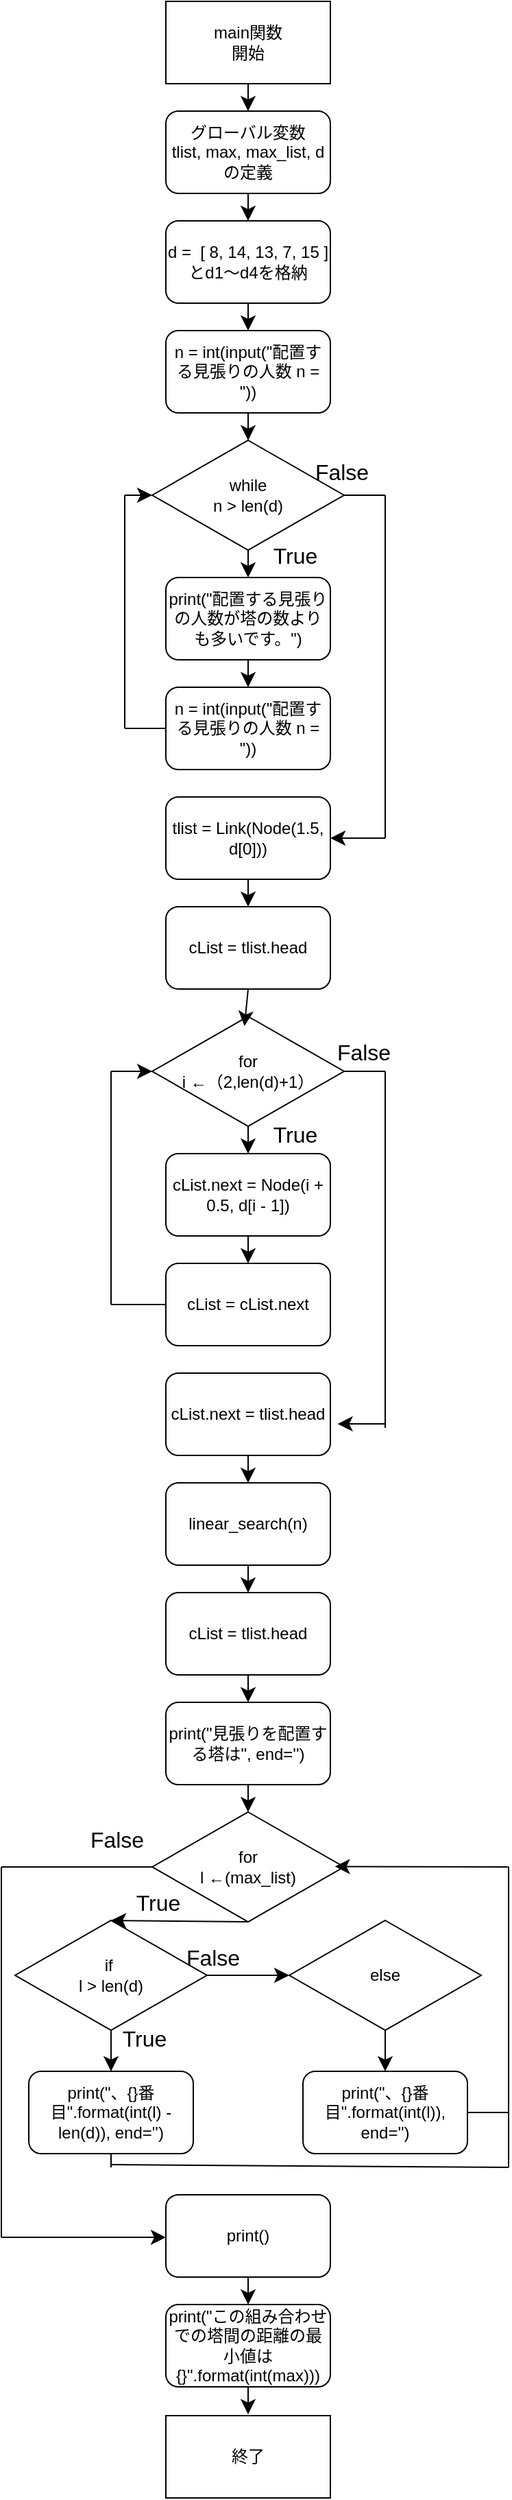 <mxfile version="24.6.4" type="onedrive">
  <diagram name="ページ1" id="p3HRW7rf35hBLl9yhcQH">
    <mxGraphModel grid="1" page="0" gridSize="10" guides="1" tooltips="1" connect="1" arrows="1" fold="1" pageScale="1" pageWidth="827" pageHeight="1169" math="0" shadow="0">
      <root>
        <mxCell id="0" />
        <mxCell id="1" parent="0" />
        <mxCell id="Tc1Rr0OGSDb_27aUzYYS-11" style="edgeStyle=none;curved=1;rounded=0;orthogonalLoop=1;jettySize=auto;html=1;exitX=0.5;exitY=1;exitDx=0;exitDy=0;fontSize=12;startSize=8;endSize=8;" edge="1" parent="1" source="Tc1Rr0OGSDb_27aUzYYS-1" target="Tc1Rr0OGSDb_27aUzYYS-2">
          <mxGeometry relative="1" as="geometry" />
        </mxCell>
        <mxCell id="Tc1Rr0OGSDb_27aUzYYS-1" value="main関数&lt;div&gt;開始&lt;/div&gt;" style="rounded=0;whiteSpace=wrap;html=1;" vertex="1" parent="1">
          <mxGeometry x="40" y="-120" width="120" height="60" as="geometry" />
        </mxCell>
        <mxCell id="Tc1Rr0OGSDb_27aUzYYS-12" style="edgeStyle=none;curved=1;rounded=0;orthogonalLoop=1;jettySize=auto;html=1;exitX=0.5;exitY=1;exitDx=0;exitDy=0;fontSize=12;startSize=8;endSize=8;" edge="1" parent="1" source="Tc1Rr0OGSDb_27aUzYYS-2" target="Tc1Rr0OGSDb_27aUzYYS-3">
          <mxGeometry relative="1" as="geometry" />
        </mxCell>
        <mxCell id="Tc1Rr0OGSDb_27aUzYYS-2" value="グローバル変数&lt;div&gt;tlist, max, max_list, d&lt;br&gt;&lt;/div&gt;&lt;div&gt;の定義&lt;/div&gt;" style="rounded=1;whiteSpace=wrap;html=1;" vertex="1" parent="1">
          <mxGeometry x="40" y="-40" width="120" height="60" as="geometry" />
        </mxCell>
        <mxCell id="Tc1Rr0OGSDb_27aUzYYS-13" style="edgeStyle=none;curved=1;rounded=0;orthogonalLoop=1;jettySize=auto;html=1;exitX=0.5;exitY=1;exitDx=0;exitDy=0;fontSize=12;startSize=8;endSize=8;" edge="1" parent="1" source="Tc1Rr0OGSDb_27aUzYYS-3" target="Tc1Rr0OGSDb_27aUzYYS-4">
          <mxGeometry relative="1" as="geometry" />
        </mxCell>
        <mxCell id="Tc1Rr0OGSDb_27aUzYYS-3" value="d =&amp;nbsp; [ 8, 14, 13, 7, 15 ]&lt;div&gt;とd1～d4を格納&lt;/div&gt;" style="rounded=1;whiteSpace=wrap;html=1;" vertex="1" parent="1">
          <mxGeometry x="40" y="40" width="120" height="60" as="geometry" />
        </mxCell>
        <mxCell id="Tc1Rr0OGSDb_27aUzYYS-14" style="edgeStyle=none;curved=1;rounded=0;orthogonalLoop=1;jettySize=auto;html=1;exitX=0.5;exitY=1;exitDx=0;exitDy=0;entryX=0.5;entryY=0;entryDx=0;entryDy=0;fontSize=12;startSize=8;endSize=8;" edge="1" parent="1" source="Tc1Rr0OGSDb_27aUzYYS-4" target="Tc1Rr0OGSDb_27aUzYYS-5">
          <mxGeometry relative="1" as="geometry" />
        </mxCell>
        <mxCell id="Tc1Rr0OGSDb_27aUzYYS-4" value="n = int(input(&quot;配置する見張りの人数 n = &quot;))" style="rounded=1;whiteSpace=wrap;html=1;" vertex="1" parent="1">
          <mxGeometry x="40" y="120" width="120" height="60" as="geometry" />
        </mxCell>
        <mxCell id="Tc1Rr0OGSDb_27aUzYYS-15" style="edgeStyle=none;curved=1;rounded=0;orthogonalLoop=1;jettySize=auto;html=1;exitX=0.5;exitY=1;exitDx=0;exitDy=0;entryX=0.5;entryY=0;entryDx=0;entryDy=0;fontSize=12;startSize=8;endSize=8;" edge="1" parent="1" source="Tc1Rr0OGSDb_27aUzYYS-5" target="Tc1Rr0OGSDb_27aUzYYS-9">
          <mxGeometry relative="1" as="geometry" />
        </mxCell>
        <mxCell id="Tc1Rr0OGSDb_27aUzYYS-5" value="while&lt;div&gt;n &amp;gt; len(d)&lt;br&gt;&lt;/div&gt;" style="rhombus;whiteSpace=wrap;html=1;" vertex="1" parent="1">
          <mxGeometry x="30" y="200" width="140" height="80" as="geometry" />
        </mxCell>
        <mxCell id="Tc1Rr0OGSDb_27aUzYYS-30" style="edgeStyle=none;curved=1;rounded=0;orthogonalLoop=1;jettySize=auto;html=1;exitX=0.5;exitY=1;exitDx=0;exitDy=0;entryX=0.5;entryY=0;entryDx=0;entryDy=0;fontSize=12;startSize=8;endSize=8;" edge="1" parent="1" source="Tc1Rr0OGSDb_27aUzYYS-6" target="Tc1Rr0OGSDb_27aUzYYS-23">
          <mxGeometry relative="1" as="geometry" />
        </mxCell>
        <mxCell id="Tc1Rr0OGSDb_27aUzYYS-6" value="for&lt;div&gt;i ←（2,len(d)+1）&lt;/div&gt;" style="rhombus;whiteSpace=wrap;html=1;" vertex="1" parent="1">
          <mxGeometry x="30" y="620" width="140" height="80" as="geometry" />
        </mxCell>
        <mxCell id="Tc1Rr0OGSDb_27aUzYYS-7" value="for&lt;div&gt;l ←(max_list)&lt;/div&gt;" style="rhombus;whiteSpace=wrap;html=1;" vertex="1" parent="1">
          <mxGeometry x="30" y="1200" width="140" height="80" as="geometry" />
        </mxCell>
        <mxCell id="Tc1Rr0OGSDb_27aUzYYS-55" style="edgeStyle=none;curved=1;rounded=0;orthogonalLoop=1;jettySize=auto;html=1;exitX=0.5;exitY=1;exitDx=0;exitDy=0;entryX=0.5;entryY=0;entryDx=0;entryDy=0;fontSize=12;startSize=8;endSize=8;" edge="1" parent="1" source="Tc1Rr0OGSDb_27aUzYYS-8" target="Tc1Rr0OGSDb_27aUzYYS-44">
          <mxGeometry relative="1" as="geometry" />
        </mxCell>
        <mxCell id="Tc1Rr0OGSDb_27aUzYYS-56" style="edgeStyle=none;curved=1;rounded=0;orthogonalLoop=1;jettySize=auto;html=1;exitX=1;exitY=0.5;exitDx=0;exitDy=0;entryX=0;entryY=0.5;entryDx=0;entryDy=0;fontSize=12;startSize=8;endSize=8;" edge="1" parent="1" source="Tc1Rr0OGSDb_27aUzYYS-8" target="Tc1Rr0OGSDb_27aUzYYS-42">
          <mxGeometry relative="1" as="geometry" />
        </mxCell>
        <mxCell id="Tc1Rr0OGSDb_27aUzYYS-8" value="if&amp;nbsp;&lt;div&gt;l &amp;gt; len(d)&lt;/div&gt;" style="rhombus;whiteSpace=wrap;html=1;" vertex="1" parent="1">
          <mxGeometry x="-70" y="1279" width="140" height="80" as="geometry" />
        </mxCell>
        <mxCell id="Tc1Rr0OGSDb_27aUzYYS-16" style="edgeStyle=none;curved=1;rounded=0;orthogonalLoop=1;jettySize=auto;html=1;exitX=0.5;exitY=1;exitDx=0;exitDy=0;fontSize=12;startSize=8;endSize=8;" edge="1" parent="1" source="Tc1Rr0OGSDb_27aUzYYS-9" target="Tc1Rr0OGSDb_27aUzYYS-10">
          <mxGeometry relative="1" as="geometry" />
        </mxCell>
        <mxCell id="Tc1Rr0OGSDb_27aUzYYS-9" value="print(&quot;配置する見張りの人数が塔の数よりも多いです。&quot;)" style="rounded=1;whiteSpace=wrap;html=1;" vertex="1" parent="1">
          <mxGeometry x="40" y="300" width="120" height="60" as="geometry" />
        </mxCell>
        <mxCell id="Tc1Rr0OGSDb_27aUzYYS-10" value="n = int(input(&quot;配置する見張りの人数 n = &quot;))" style="rounded=1;whiteSpace=wrap;html=1;" vertex="1" parent="1">
          <mxGeometry x="40" y="380" width="120" height="60" as="geometry" />
        </mxCell>
        <mxCell id="Tc1Rr0OGSDb_27aUzYYS-17" value="" style="endArrow=none;html=1;rounded=0;fontSize=12;startSize=8;endSize=8;curved=1;exitX=0;exitY=0.5;exitDx=0;exitDy=0;" edge="1" parent="1" source="Tc1Rr0OGSDb_27aUzYYS-10">
          <mxGeometry width="50" height="50" relative="1" as="geometry">
            <mxPoint x="180" y="430" as="sourcePoint" />
            <mxPoint x="10" y="410" as="targetPoint" />
          </mxGeometry>
        </mxCell>
        <mxCell id="Tc1Rr0OGSDb_27aUzYYS-19" value="" style="endArrow=none;html=1;rounded=0;fontSize=12;startSize=8;endSize=8;curved=1;" edge="1" parent="1">
          <mxGeometry width="50" height="50" relative="1" as="geometry">
            <mxPoint x="10" y="410" as="sourcePoint" />
            <mxPoint x="10" y="240" as="targetPoint" />
          </mxGeometry>
        </mxCell>
        <mxCell id="Tc1Rr0OGSDb_27aUzYYS-20" value="" style="endArrow=classic;html=1;rounded=0;fontSize=12;startSize=8;endSize=8;curved=1;entryX=0;entryY=0.5;entryDx=0;entryDy=0;" edge="1" parent="1" target="Tc1Rr0OGSDb_27aUzYYS-5">
          <mxGeometry width="50" height="50" relative="1" as="geometry">
            <mxPoint x="10" y="240" as="sourcePoint" />
            <mxPoint x="230" y="380" as="targetPoint" />
          </mxGeometry>
        </mxCell>
        <mxCell id="Tc1Rr0OGSDb_27aUzYYS-28" style="edgeStyle=none;curved=1;rounded=0;orthogonalLoop=1;jettySize=auto;html=1;exitX=0.5;exitY=1;exitDx=0;exitDy=0;fontSize=12;startSize=8;endSize=8;" edge="1" parent="1" source="Tc1Rr0OGSDb_27aUzYYS-21" target="Tc1Rr0OGSDb_27aUzYYS-22">
          <mxGeometry relative="1" as="geometry" />
        </mxCell>
        <mxCell id="Tc1Rr0OGSDb_27aUzYYS-21" value="tlist = Link(Node(1.5, d[0]))" style="rounded=1;whiteSpace=wrap;html=1;" vertex="1" parent="1">
          <mxGeometry x="40" y="460" width="120" height="60" as="geometry" />
        </mxCell>
        <UserObject label="cList = tlist.head" link="cList = tlist.head" id="Tc1Rr0OGSDb_27aUzYYS-22">
          <mxCell style="rounded=1;whiteSpace=wrap;html=1;" vertex="1" parent="1">
            <mxGeometry x="40" y="540" width="120" height="60" as="geometry" />
          </mxCell>
        </UserObject>
        <mxCell id="Tc1Rr0OGSDb_27aUzYYS-31" style="edgeStyle=none;curved=1;rounded=0;orthogonalLoop=1;jettySize=auto;html=1;exitX=0.5;exitY=1;exitDx=0;exitDy=0;entryX=0.5;entryY=0;entryDx=0;entryDy=0;fontSize=12;startSize=8;endSize=8;" edge="1" parent="1" source="Tc1Rr0OGSDb_27aUzYYS-23" target="Tc1Rr0OGSDb_27aUzYYS-24">
          <mxGeometry relative="1" as="geometry" />
        </mxCell>
        <UserObject label="cList.next = Node(i + 0.5, d[i - 1])" link="cList.next = Node(i + 0.5, d[i - 1])" id="Tc1Rr0OGSDb_27aUzYYS-23">
          <mxCell style="rounded=1;whiteSpace=wrap;html=1;" vertex="1" parent="1">
            <mxGeometry x="40" y="720" width="120" height="60" as="geometry" />
          </mxCell>
        </UserObject>
        <UserObject label="cList = cList.next" link="cList = cList.next" id="Tc1Rr0OGSDb_27aUzYYS-24">
          <mxCell style="rounded=1;whiteSpace=wrap;html=1;" vertex="1" parent="1">
            <mxGeometry x="40" y="800" width="120" height="60" as="geometry" />
          </mxCell>
        </UserObject>
        <mxCell id="Tc1Rr0OGSDb_27aUzYYS-25" value="" style="endArrow=none;html=1;rounded=0;fontSize=12;startSize=8;endSize=8;curved=1;entryX=1;entryY=0.5;entryDx=0;entryDy=0;" edge="1" parent="1" target="Tc1Rr0OGSDb_27aUzYYS-5">
          <mxGeometry width="50" height="50" relative="1" as="geometry">
            <mxPoint x="200" y="240" as="sourcePoint" />
            <mxPoint x="230" y="350" as="targetPoint" />
          </mxGeometry>
        </mxCell>
        <mxCell id="Tc1Rr0OGSDb_27aUzYYS-26" value="" style="endArrow=none;html=1;rounded=0;fontSize=12;startSize=8;endSize=8;curved=1;" edge="1" parent="1">
          <mxGeometry width="50" height="50" relative="1" as="geometry">
            <mxPoint x="200" y="490" as="sourcePoint" />
            <mxPoint x="200" y="240" as="targetPoint" />
          </mxGeometry>
        </mxCell>
        <mxCell id="Tc1Rr0OGSDb_27aUzYYS-27" value="" style="endArrow=classic;html=1;rounded=0;fontSize=12;startSize=8;endSize=8;curved=1;entryX=1;entryY=0.5;entryDx=0;entryDy=0;" edge="1" parent="1" target="Tc1Rr0OGSDb_27aUzYYS-21">
          <mxGeometry width="50" height="50" relative="1" as="geometry">
            <mxPoint x="200" y="490" as="sourcePoint" />
            <mxPoint x="230" y="350" as="targetPoint" />
          </mxGeometry>
        </mxCell>
        <mxCell id="Tc1Rr0OGSDb_27aUzYYS-29" style="edgeStyle=none;curved=1;rounded=0;orthogonalLoop=1;jettySize=auto;html=1;exitX=0.5;exitY=1;exitDx=0;exitDy=0;entryX=0.481;entryY=0.088;entryDx=0;entryDy=0;entryPerimeter=0;fontSize=12;startSize=8;endSize=8;" edge="1" parent="1" source="Tc1Rr0OGSDb_27aUzYYS-22" target="Tc1Rr0OGSDb_27aUzYYS-6">
          <mxGeometry relative="1" as="geometry" />
        </mxCell>
        <mxCell id="Tc1Rr0OGSDb_27aUzYYS-32" value="" style="endArrow=none;html=1;rounded=0;fontSize=12;startSize=8;endSize=8;curved=1;exitX=0;exitY=0.5;exitDx=0;exitDy=0;" edge="1" parent="1" source="Tc1Rr0OGSDb_27aUzYYS-24">
          <mxGeometry width="50" height="50" relative="1" as="geometry">
            <mxPoint x="180" y="700" as="sourcePoint" />
            <mxPoint y="830" as="targetPoint" />
          </mxGeometry>
        </mxCell>
        <mxCell id="Tc1Rr0OGSDb_27aUzYYS-33" value="" style="endArrow=none;html=1;rounded=0;fontSize=12;startSize=8;endSize=8;curved=1;" edge="1" parent="1">
          <mxGeometry width="50" height="50" relative="1" as="geometry">
            <mxPoint y="830" as="sourcePoint" />
            <mxPoint y="660" as="targetPoint" />
          </mxGeometry>
        </mxCell>
        <mxCell id="Tc1Rr0OGSDb_27aUzYYS-34" value="" style="endArrow=classic;html=1;rounded=0;fontSize=12;startSize=8;endSize=8;curved=1;" edge="1" parent="1">
          <mxGeometry width="50" height="50" relative="1" as="geometry">
            <mxPoint y="660" as="sourcePoint" />
            <mxPoint x="30" y="660" as="targetPoint" />
          </mxGeometry>
        </mxCell>
        <mxCell id="Tc1Rr0OGSDb_27aUzYYS-45" style="edgeStyle=none;curved=1;rounded=0;orthogonalLoop=1;jettySize=auto;html=1;exitX=0.5;exitY=1;exitDx=0;exitDy=0;entryX=0.5;entryY=0;entryDx=0;entryDy=0;fontSize=12;startSize=8;endSize=8;" edge="1" parent="1" source="Tc1Rr0OGSDb_27aUzYYS-35" target="Tc1Rr0OGSDb_27aUzYYS-39">
          <mxGeometry relative="1" as="geometry" />
        </mxCell>
        <UserObject label="cList.next = tlist.head" link="cList.next = tlist.head" id="Tc1Rr0OGSDb_27aUzYYS-35">
          <mxCell style="rounded=1;whiteSpace=wrap;html=1;" vertex="1" parent="1">
            <mxGeometry x="40" y="880" width="120" height="60" as="geometry" />
          </mxCell>
        </UserObject>
        <mxCell id="Tc1Rr0OGSDb_27aUzYYS-36" value="" style="endArrow=none;html=1;rounded=0;fontSize=12;startSize=8;endSize=8;curved=1;exitX=1;exitY=0.5;exitDx=0;exitDy=0;" edge="1" parent="1" source="Tc1Rr0OGSDb_27aUzYYS-6">
          <mxGeometry width="50" height="50" relative="1" as="geometry">
            <mxPoint x="180" y="700" as="sourcePoint" />
            <mxPoint x="200" y="660" as="targetPoint" />
          </mxGeometry>
        </mxCell>
        <mxCell id="Tc1Rr0OGSDb_27aUzYYS-37" value="" style="endArrow=none;html=1;rounded=0;fontSize=12;startSize=8;endSize=8;curved=1;" edge="1" parent="1">
          <mxGeometry width="50" height="50" relative="1" as="geometry">
            <mxPoint x="200" y="920" as="sourcePoint" />
            <mxPoint x="200" y="660" as="targetPoint" />
          </mxGeometry>
        </mxCell>
        <mxCell id="Tc1Rr0OGSDb_27aUzYYS-38" value="" style="endArrow=classic;html=1;rounded=0;fontSize=12;startSize=8;endSize=8;curved=1;entryX=1.044;entryY=0.617;entryDx=0;entryDy=0;entryPerimeter=0;" edge="1" parent="1" target="Tc1Rr0OGSDb_27aUzYYS-35">
          <mxGeometry width="50" height="50" relative="1" as="geometry">
            <mxPoint x="200" y="917" as="sourcePoint" />
            <mxPoint x="230" y="650" as="targetPoint" />
          </mxGeometry>
        </mxCell>
        <mxCell id="Tc1Rr0OGSDb_27aUzYYS-46" style="edgeStyle=none;curved=1;rounded=0;orthogonalLoop=1;jettySize=auto;html=1;exitX=0.5;exitY=1;exitDx=0;exitDy=0;fontSize=12;startSize=8;endSize=8;" edge="1" parent="1" source="Tc1Rr0OGSDb_27aUzYYS-39" target="Tc1Rr0OGSDb_27aUzYYS-40">
          <mxGeometry relative="1" as="geometry" />
        </mxCell>
        <mxCell id="Tc1Rr0OGSDb_27aUzYYS-39" value="linear_search(n)" style="rounded=1;whiteSpace=wrap;html=1;" vertex="1" parent="1">
          <mxGeometry x="40" y="960" width="120" height="60" as="geometry" />
        </mxCell>
        <mxCell id="Tc1Rr0OGSDb_27aUzYYS-47" style="edgeStyle=none;curved=1;rounded=0;orthogonalLoop=1;jettySize=auto;html=1;exitX=0.5;exitY=1;exitDx=0;exitDy=0;entryX=0.5;entryY=0;entryDx=0;entryDy=0;fontSize=12;startSize=8;endSize=8;" edge="1" parent="1" source="Tc1Rr0OGSDb_27aUzYYS-40" target="Tc1Rr0OGSDb_27aUzYYS-41">
          <mxGeometry relative="1" as="geometry" />
        </mxCell>
        <UserObject label="cList = tlist.head" link="cList = tlist.head" id="Tc1Rr0OGSDb_27aUzYYS-40">
          <mxCell style="rounded=1;whiteSpace=wrap;html=1;" vertex="1" parent="1">
            <mxGeometry x="40" y="1040" width="120" height="60" as="geometry" />
          </mxCell>
        </UserObject>
        <mxCell id="Tc1Rr0OGSDb_27aUzYYS-48" style="edgeStyle=none;curved=1;rounded=0;orthogonalLoop=1;jettySize=auto;html=1;exitX=0.5;exitY=1;exitDx=0;exitDy=0;entryX=0.5;entryY=0;entryDx=0;entryDy=0;fontSize=12;startSize=8;endSize=8;" edge="1" parent="1" source="Tc1Rr0OGSDb_27aUzYYS-41" target="Tc1Rr0OGSDb_27aUzYYS-7">
          <mxGeometry relative="1" as="geometry" />
        </mxCell>
        <mxCell id="Tc1Rr0OGSDb_27aUzYYS-41" value="print(&quot;見張りを配置する塔は&quot;, end=&#39;&#39;)" style="rounded=1;whiteSpace=wrap;html=1;" vertex="1" parent="1">
          <mxGeometry x="40" y="1120" width="120" height="60" as="geometry" />
        </mxCell>
        <mxCell id="Tc1Rr0OGSDb_27aUzYYS-54" style="edgeStyle=none;curved=1;rounded=0;orthogonalLoop=1;jettySize=auto;html=1;exitX=0.5;exitY=1;exitDx=0;exitDy=0;fontSize=12;startSize=8;endSize=8;" edge="1" parent="1" source="Tc1Rr0OGSDb_27aUzYYS-42" target="Tc1Rr0OGSDb_27aUzYYS-43">
          <mxGeometry relative="1" as="geometry" />
        </mxCell>
        <mxCell id="Tc1Rr0OGSDb_27aUzYYS-42" value="else" style="rhombus;whiteSpace=wrap;html=1;" vertex="1" parent="1">
          <mxGeometry x="130" y="1279" width="140" height="80" as="geometry" />
        </mxCell>
        <mxCell id="Tc1Rr0OGSDb_27aUzYYS-43" value="print(&quot;、{}番目&quot;.format(int(l)), end=&#39;&#39;)" style="rounded=1;whiteSpace=wrap;html=1;" vertex="1" parent="1">
          <mxGeometry x="140" y="1389" width="120" height="60" as="geometry" />
        </mxCell>
        <mxCell id="Tc1Rr0OGSDb_27aUzYYS-44" value="print(&quot;、{}番目&quot;.format(int(l) - len(d)), end=&#39;&#39;)" style="rounded=1;whiteSpace=wrap;html=1;" vertex="1" parent="1">
          <mxGeometry x="-60" y="1389" width="120" height="60" as="geometry" />
        </mxCell>
        <mxCell id="Tc1Rr0OGSDb_27aUzYYS-50" value="" style="endArrow=classic;html=1;rounded=0;fontSize=12;startSize=8;endSize=8;curved=1;entryX=0.5;entryY=0;entryDx=0;entryDy=0;exitX=0.5;exitY=1;exitDx=0;exitDy=0;" edge="1" parent="1" source="Tc1Rr0OGSDb_27aUzYYS-7" target="Tc1Rr0OGSDb_27aUzYYS-8">
          <mxGeometry width="50" height="50" relative="1" as="geometry">
            <mxPoint x="100" y="1275" as="sourcePoint" />
            <mxPoint x="220" y="1159" as="targetPoint" />
          </mxGeometry>
        </mxCell>
        <mxCell id="Tc1Rr0OGSDb_27aUzYYS-57" value="True" style="text;html=1;align=center;verticalAlign=middle;resizable=0;points=[];autosize=1;strokeColor=none;fillColor=none;fontSize=16;" vertex="1" parent="1">
          <mxGeometry x="-6" y="1350" width="60" height="30" as="geometry" />
        </mxCell>
        <mxCell id="Tc1Rr0OGSDb_27aUzYYS-61" value="" style="endArrow=none;html=1;rounded=0;fontSize=12;startSize=8;endSize=8;curved=1;entryX=1;entryY=0.5;entryDx=0;entryDy=0;" edge="1" parent="1" target="Tc1Rr0OGSDb_27aUzYYS-43">
          <mxGeometry width="50" height="50" relative="1" as="geometry">
            <mxPoint x="290" y="1419" as="sourcePoint" />
            <mxPoint x="200" y="1409" as="targetPoint" />
          </mxGeometry>
        </mxCell>
        <mxCell id="Tc1Rr0OGSDb_27aUzYYS-62" value="" style="endArrow=none;html=1;rounded=0;fontSize=12;startSize=8;endSize=8;curved=1;" edge="1" parent="1">
          <mxGeometry width="50" height="50" relative="1" as="geometry">
            <mxPoint x="290" y="1240" as="sourcePoint" />
            <mxPoint x="290" y="1419" as="targetPoint" />
          </mxGeometry>
        </mxCell>
        <mxCell id="Tc1Rr0OGSDb_27aUzYYS-63" value="" style="endArrow=classic;html=1;rounded=0;fontSize=12;startSize=8;endSize=8;curved=1;entryX=0.952;entryY=0.496;entryDx=0;entryDy=0;entryPerimeter=0;" edge="1" parent="1" target="Tc1Rr0OGSDb_27aUzYYS-7">
          <mxGeometry width="50" height="50" relative="1" as="geometry">
            <mxPoint x="290" y="1240" as="sourcePoint" />
            <mxPoint x="170" y="1249" as="targetPoint" />
          </mxGeometry>
        </mxCell>
        <mxCell id="Tc1Rr0OGSDb_27aUzYYS-64" value="" style="endArrow=none;html=1;rounded=0;fontSize=12;startSize=8;endSize=8;curved=1;exitX=0.5;exitY=1;exitDx=0;exitDy=0;" edge="1" parent="1" source="Tc1Rr0OGSDb_27aUzYYS-44">
          <mxGeometry width="50" height="50" relative="1" as="geometry">
            <mxPoint x="160" y="1529" as="sourcePoint" />
            <mxPoint y="1459" as="targetPoint" />
          </mxGeometry>
        </mxCell>
        <mxCell id="Tc1Rr0OGSDb_27aUzYYS-65" value="" style="endArrow=none;html=1;rounded=0;fontSize=12;startSize=8;endSize=8;curved=1;" edge="1" parent="1">
          <mxGeometry width="50" height="50" relative="1" as="geometry">
            <mxPoint y="1457" as="sourcePoint" />
            <mxPoint x="290" y="1459" as="targetPoint" />
          </mxGeometry>
        </mxCell>
        <mxCell id="Tc1Rr0OGSDb_27aUzYYS-66" value="" style="endArrow=none;html=1;rounded=0;fontSize=12;startSize=8;endSize=8;curved=1;" edge="1" parent="1">
          <mxGeometry width="50" height="50" relative="1" as="geometry">
            <mxPoint x="290" y="1459" as="sourcePoint" />
            <mxPoint x="290" y="1419" as="targetPoint" />
          </mxGeometry>
        </mxCell>
        <mxCell id="Tc1Rr0OGSDb_27aUzYYS-69" style="edgeStyle=none;curved=1;rounded=0;orthogonalLoop=1;jettySize=auto;html=1;exitX=0.5;exitY=1;exitDx=0;exitDy=0;entryX=0.5;entryY=0;entryDx=0;entryDy=0;fontSize=12;startSize=8;endSize=8;" edge="1" parent="1" source="Tc1Rr0OGSDb_27aUzYYS-67" target="Tc1Rr0OGSDb_27aUzYYS-68">
          <mxGeometry relative="1" as="geometry" />
        </mxCell>
        <mxCell id="Tc1Rr0OGSDb_27aUzYYS-67" value="print()" style="rounded=1;whiteSpace=wrap;html=1;" vertex="1" parent="1">
          <mxGeometry x="40" y="1479" width="120" height="60" as="geometry" />
        </mxCell>
        <mxCell id="Tc1Rr0OGSDb_27aUzYYS-71" style="edgeStyle=none;curved=1;rounded=0;orthogonalLoop=1;jettySize=auto;html=1;exitX=0.5;exitY=1;exitDx=0;exitDy=0;entryX=0.5;entryY=0;entryDx=0;entryDy=0;fontSize=12;startSize=8;endSize=8;" edge="1" parent="1" source="Tc1Rr0OGSDb_27aUzYYS-68">
          <mxGeometry relative="1" as="geometry">
            <mxPoint x="100" y="1639" as="targetPoint" />
          </mxGeometry>
        </mxCell>
        <mxCell id="Tc1Rr0OGSDb_27aUzYYS-68" value="print(&quot;この組み合わせでの塔間の距離の最小値は {}&quot;.format(int(max)))" style="rounded=1;whiteSpace=wrap;html=1;" vertex="1" parent="1">
          <mxGeometry x="40" y="1559" width="120" height="60" as="geometry" />
        </mxCell>
        <mxCell id="Tc1Rr0OGSDb_27aUzYYS-70" value="終了" style="rounded=0;whiteSpace=wrap;html=1;" vertex="1" parent="1">
          <mxGeometry x="40" y="1640" width="120" height="60" as="geometry" />
        </mxCell>
        <mxCell id="Tc1Rr0OGSDb_27aUzYYS-72" value="" style="endArrow=none;html=1;rounded=0;fontSize=12;startSize=8;endSize=8;curved=1;entryX=0;entryY=0.5;entryDx=0;entryDy=0;" edge="1" parent="1" target="Tc1Rr0OGSDb_27aUzYYS-7">
          <mxGeometry width="50" height="50" relative="1" as="geometry">
            <mxPoint x="-80" y="1240" as="sourcePoint" />
            <mxPoint x="140" y="1410" as="targetPoint" />
          </mxGeometry>
        </mxCell>
        <mxCell id="Tc1Rr0OGSDb_27aUzYYS-74" value="" style="endArrow=none;html=1;rounded=0;fontSize=12;startSize=8;endSize=8;curved=1;" edge="1" parent="1">
          <mxGeometry width="50" height="50" relative="1" as="geometry">
            <mxPoint x="-80" y="1510" as="sourcePoint" />
            <mxPoint x="-80" y="1240" as="targetPoint" />
          </mxGeometry>
        </mxCell>
        <mxCell id="Tc1Rr0OGSDb_27aUzYYS-75" value="" style="endArrow=classic;html=1;rounded=0;fontSize=12;startSize=8;endSize=8;curved=1;entryX=0;entryY=0.5;entryDx=0;entryDy=0;" edge="1" parent="1">
          <mxGeometry width="50" height="50" relative="1" as="geometry">
            <mxPoint x="-80" y="1510" as="sourcePoint" />
            <mxPoint x="40" y="1510" as="targetPoint" />
          </mxGeometry>
        </mxCell>
        <mxCell id="Tc1Rr0OGSDb_27aUzYYS-76" value="False" style="text;html=1;align=center;verticalAlign=middle;resizable=0;points=[];autosize=1;strokeColor=none;fillColor=none;fontSize=16;" vertex="1" parent="1">
          <mxGeometry x="-26" y="1205" width="60" height="30" as="geometry" />
        </mxCell>
        <mxCell id="Tc1Rr0OGSDb_27aUzYYS-77" value="True" style="text;html=1;align=center;verticalAlign=middle;resizable=0;points=[];autosize=1;strokeColor=none;fillColor=none;fontSize=16;" vertex="1" parent="1">
          <mxGeometry x="4" y="1251" width="60" height="30" as="geometry" />
        </mxCell>
        <mxCell id="Tc1Rr0OGSDb_27aUzYYS-78" value="False" style="text;html=1;align=center;verticalAlign=middle;resizable=0;points=[];autosize=1;strokeColor=none;fillColor=none;fontSize=16;" vertex="1" parent="1">
          <mxGeometry x="44" y="1291" width="60" height="30" as="geometry" />
        </mxCell>
        <mxCell id="Tc1Rr0OGSDb_27aUzYYS-79" value="True" style="text;html=1;align=center;verticalAlign=middle;resizable=0;points=[];autosize=1;strokeColor=none;fillColor=none;fontSize=16;" vertex="1" parent="1">
          <mxGeometry x="104" y="691" width="60" height="30" as="geometry" />
        </mxCell>
        <mxCell id="Tc1Rr0OGSDb_27aUzYYS-80" value="False" style="text;html=1;align=center;verticalAlign=middle;resizable=0;points=[];autosize=1;strokeColor=none;fillColor=none;fontSize=16;" vertex="1" parent="1">
          <mxGeometry x="154" y="631" width="60" height="30" as="geometry" />
        </mxCell>
        <mxCell id="Tc1Rr0OGSDb_27aUzYYS-81" value="True" style="text;html=1;align=center;verticalAlign=middle;resizable=0;points=[];autosize=1;strokeColor=none;fillColor=none;fontSize=16;" vertex="1" parent="1">
          <mxGeometry x="104" y="269" width="60" height="30" as="geometry" />
        </mxCell>
        <mxCell id="Tc1Rr0OGSDb_27aUzYYS-82" value="False" style="text;html=1;align=center;verticalAlign=middle;resizable=0;points=[];autosize=1;strokeColor=none;fillColor=none;fontSize=16;" vertex="1" parent="1">
          <mxGeometry x="138" y="208" width="60" height="30" as="geometry" />
        </mxCell>
      </root>
    </mxGraphModel>
  </diagram>
</mxfile>
